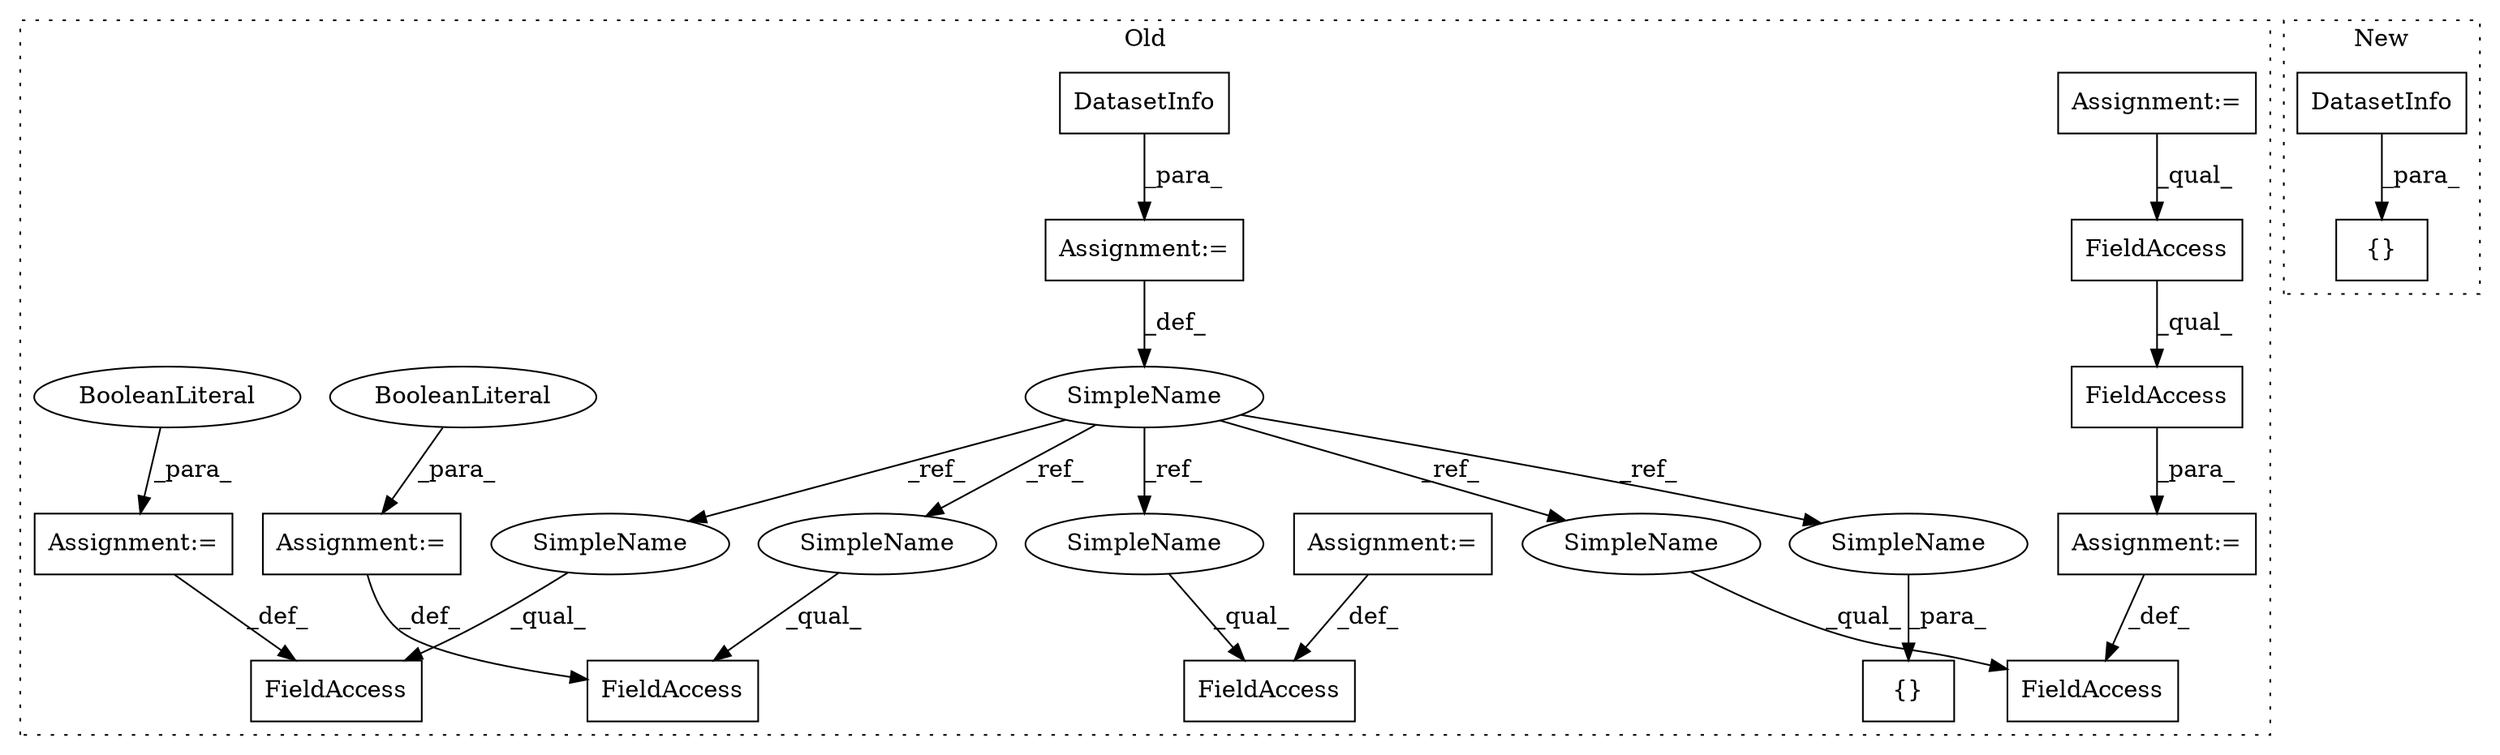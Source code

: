digraph G {
subgraph cluster0 {
1 [label="{}" a="4" s="12386,12391" l="1,1" shape="box"];
4 [label="SimpleName" a="42" s="12170" l="4" shape="ellipse"];
5 [label="FieldAccess" a="22" s="12315" l="23" shape="box"];
6 [label="DatasetInfo" a="32" s="12175" l="13" shape="box"];
7 [label="FieldAccess" a="22" s="12284" l="17" shape="box"];
8 [label="FieldAccess" a="22" s="12196" l="13" shape="box"];
9 [label="Assignment:=" a="7" s="12174" l="1" shape="box"];
10 [label="Assignment:=" a="7" s="12209" l="1" shape="box"];
11 [label="FieldAccess" a="22" s="12210" l="36" shape="box"];
12 [label="FieldAccess" a="22" s="12210" l="20" shape="box"];
13 [label="Assignment:=" a="7" s="11642" l="11" shape="box"];
14 [label="Assignment:=" a="7" s="12338" l="1" shape="box"];
15 [label="BooleanLiteral" a="9" s="12339" l="5" shape="ellipse"];
16 [label="Assignment:=" a="7" s="12301" l="1" shape="box"];
17 [label="BooleanLiteral" a="9" s="12302" l="5" shape="ellipse"];
18 [label="FieldAccess" a="22" s="12254" l="13" shape="box"];
19 [label="Assignment:=" a="7" s="12267" l="1" shape="box"];
20 [label="SimpleName" a="42" s="12387" l="4" shape="ellipse"];
21 [label="SimpleName" a="42" s="12254" l="4" shape="ellipse"];
22 [label="SimpleName" a="42" s="12196" l="4" shape="ellipse"];
23 [label="SimpleName" a="42" s="12315" l="4" shape="ellipse"];
24 [label="SimpleName" a="42" s="12284" l="4" shape="ellipse"];
label = "Old";
style="dotted";
}
subgraph cluster1 {
2 [label="DatasetInfo" a="32" s="14100,14120" l="12,1" shape="box"];
3 [label="{}" a="4" s="14099,14121" l="1,1" shape="box"];
label = "New";
style="dotted";
}
2 -> 3 [label="_para_"];
4 -> 20 [label="_ref_"];
4 -> 24 [label="_ref_"];
4 -> 21 [label="_ref_"];
4 -> 23 [label="_ref_"];
4 -> 22 [label="_ref_"];
6 -> 9 [label="_para_"];
9 -> 4 [label="_def_"];
10 -> 8 [label="_def_"];
11 -> 10 [label="_para_"];
12 -> 11 [label="_qual_"];
13 -> 12 [label="_qual_"];
14 -> 5 [label="_def_"];
15 -> 14 [label="_para_"];
16 -> 7 [label="_def_"];
17 -> 16 [label="_para_"];
19 -> 18 [label="_def_"];
20 -> 1 [label="_para_"];
21 -> 18 [label="_qual_"];
22 -> 8 [label="_qual_"];
23 -> 5 [label="_qual_"];
24 -> 7 [label="_qual_"];
}